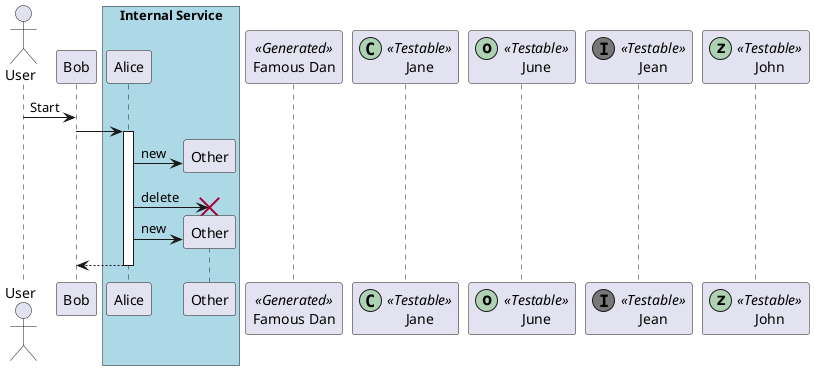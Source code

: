 @startuml
Actor User
User -> Bob: Start
box "Internal Service" #LightBlue
Bob -> Alice++
Alice -> Other**: new
Alice -> Other!!: delete
Alice -> Other**: new
return
end box
participant "Famous Dan" as Dan << Generated >>
participant Jane << (C,#ADD1B2) Testable >>
participant June << (o,#ADD1B2) Testable >>
participant Jean << (I,#777777) Testable >>
participant John << (z,#ADD1B2) Testable >>

@enduml